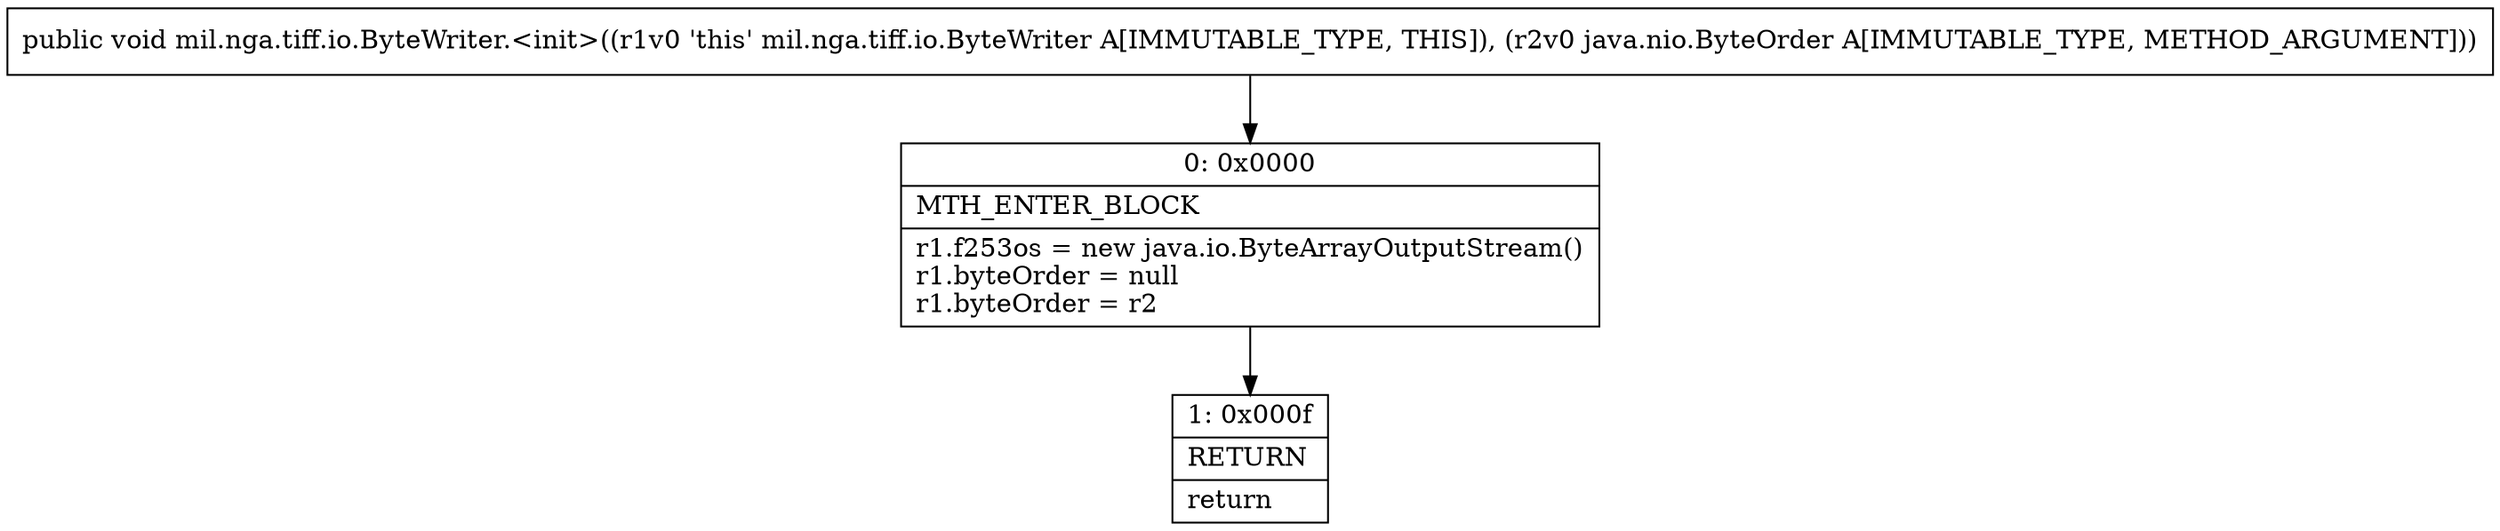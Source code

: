 digraph "CFG formil.nga.tiff.io.ByteWriter.\<init\>(Ljava\/nio\/ByteOrder;)V" {
Node_0 [shape=record,label="{0\:\ 0x0000|MTH_ENTER_BLOCK\l|r1.f253os = new java.io.ByteArrayOutputStream()\lr1.byteOrder = null\lr1.byteOrder = r2\l}"];
Node_1 [shape=record,label="{1\:\ 0x000f|RETURN\l|return\l}"];
MethodNode[shape=record,label="{public void mil.nga.tiff.io.ByteWriter.\<init\>((r1v0 'this' mil.nga.tiff.io.ByteWriter A[IMMUTABLE_TYPE, THIS]), (r2v0 java.nio.ByteOrder A[IMMUTABLE_TYPE, METHOD_ARGUMENT])) }"];
MethodNode -> Node_0;
Node_0 -> Node_1;
}

